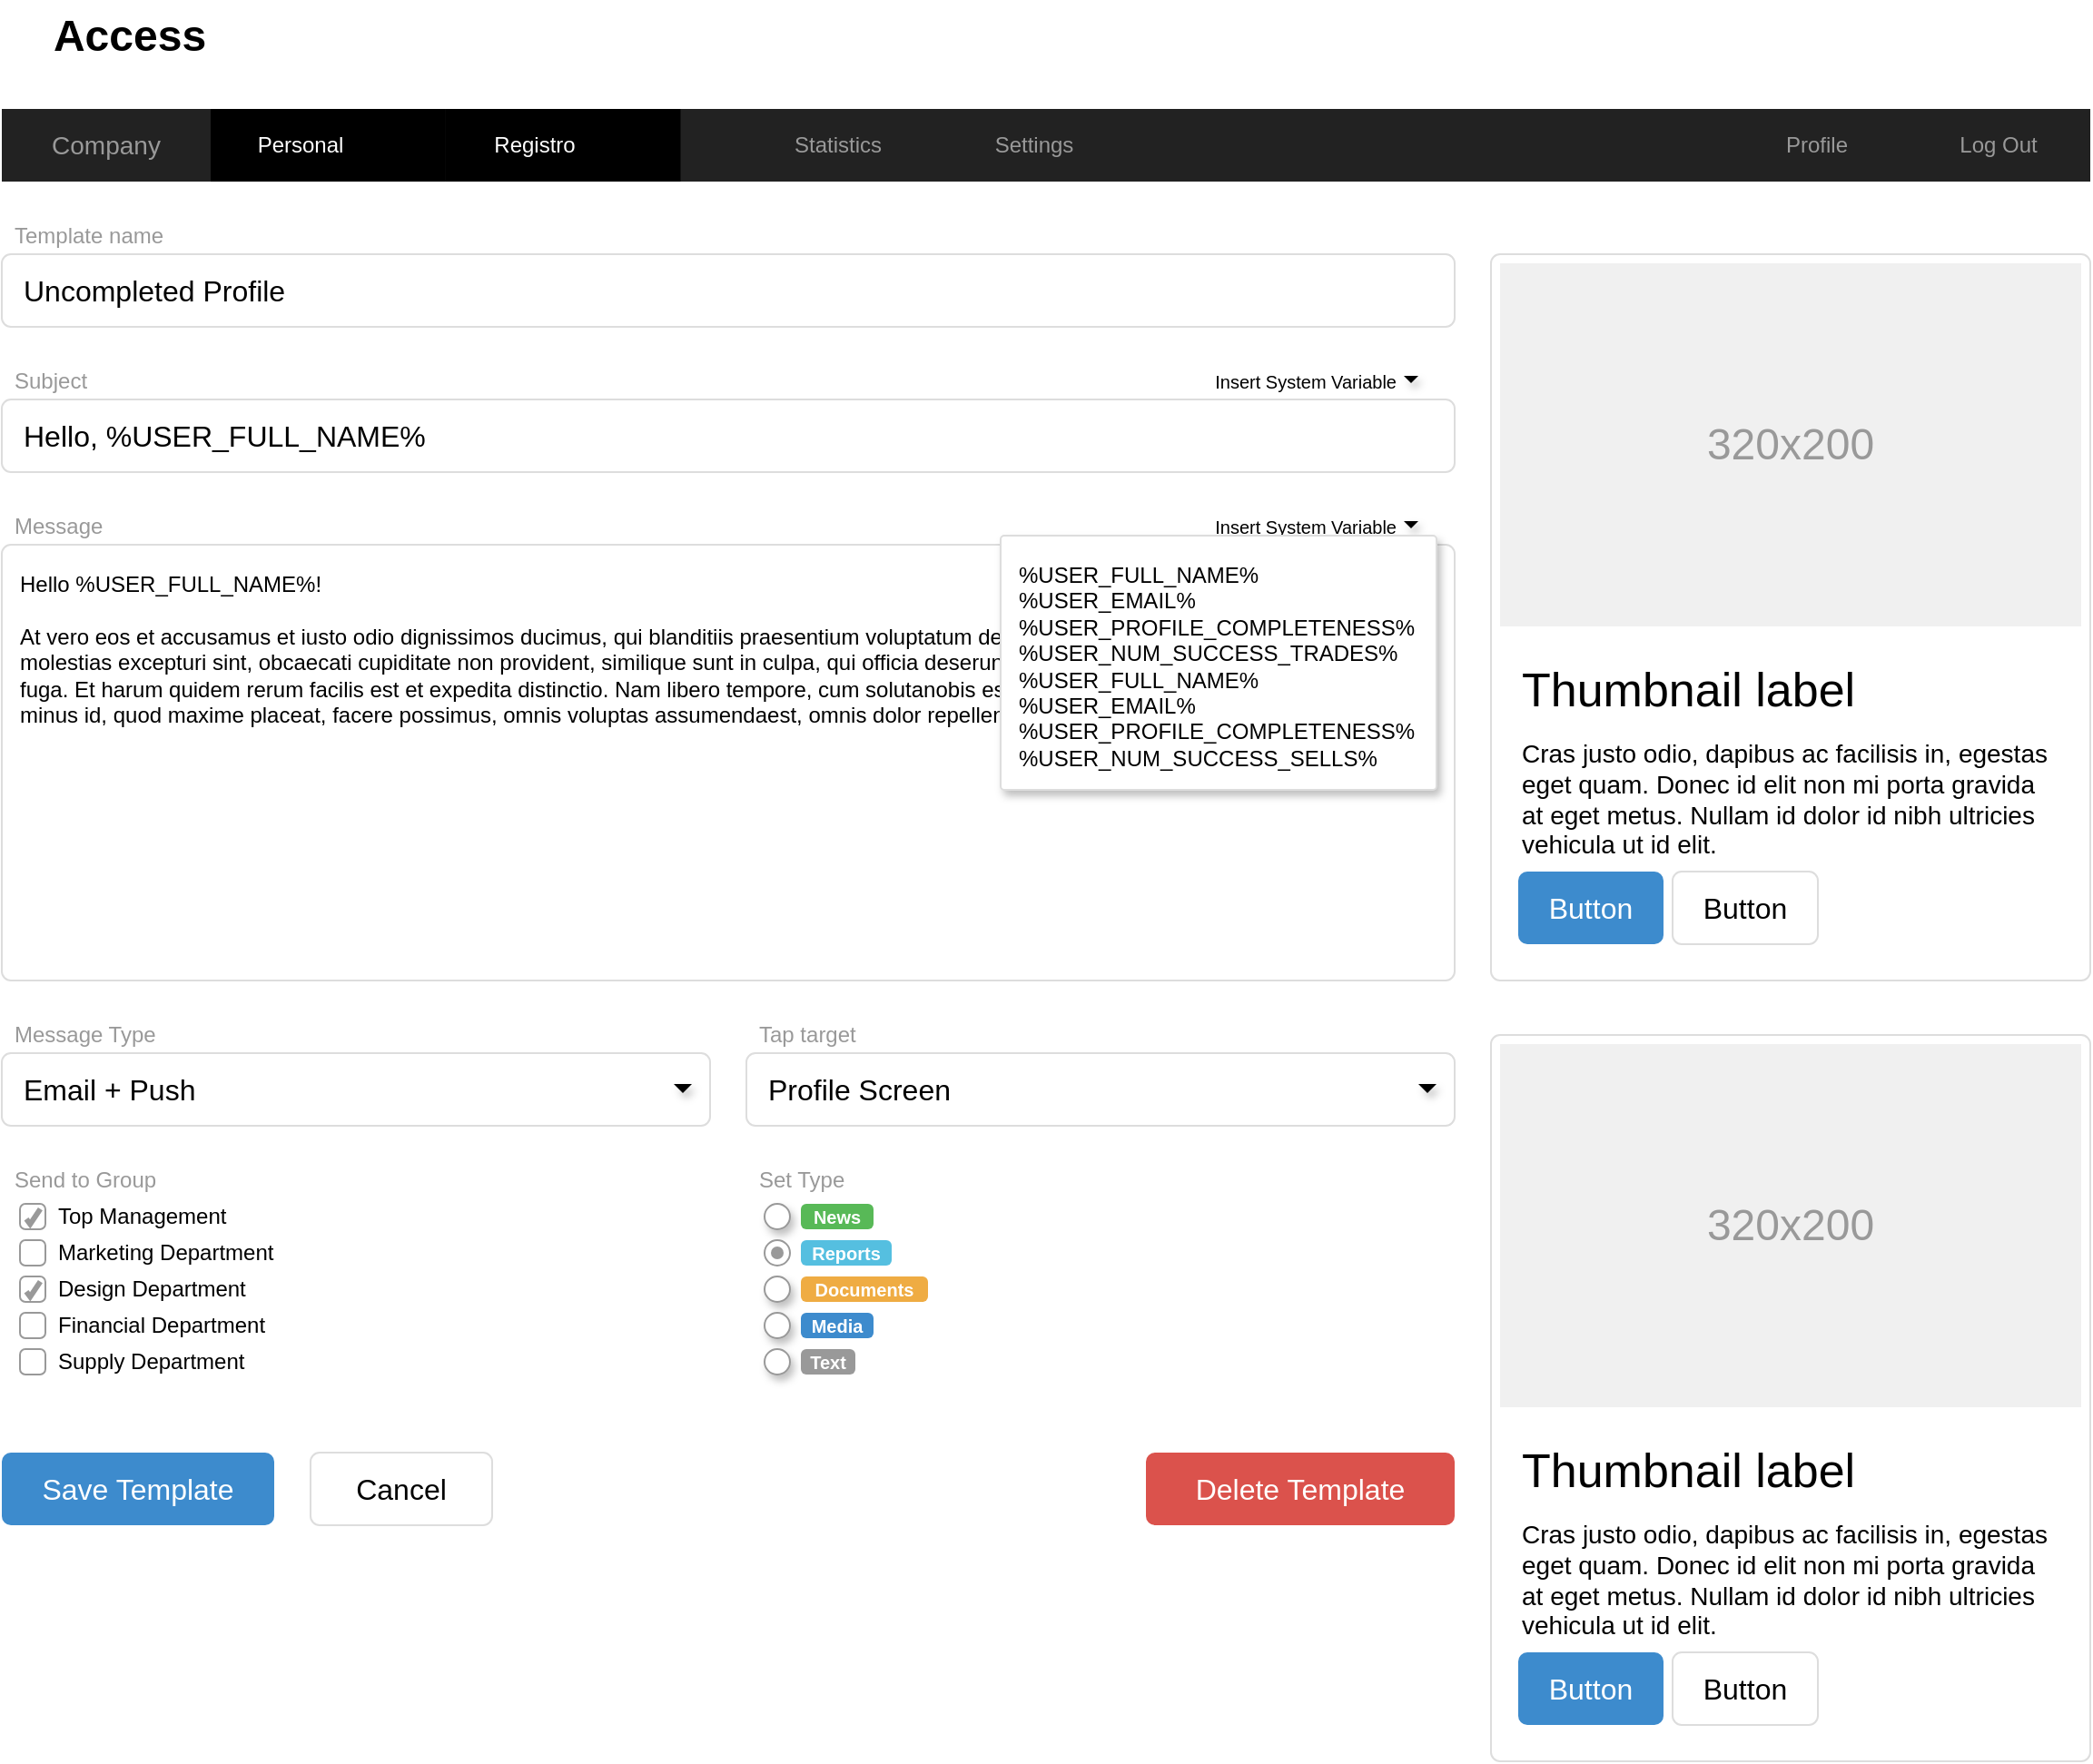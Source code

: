 <mxfile version="17.4.6" type="github" pages="5">
  <diagram name="Page-1" id="c9db0220-8083-56f3-ca83-edcdcd058819">
    <mxGraphModel dx="1576" dy="819" grid="1" gridSize="10" guides="1" tooltips="1" connect="1" arrows="1" fold="1" page="1" pageScale="1.5" pageWidth="826" pageHeight="1169" background="none" math="0" shadow="0">
      <root>
        <mxCell id="0" style=";html=1;" />
        <mxCell id="1" style=";html=1;" parent="0" />
        <mxCell id="3d76a8aef4d5c911-1" value="" style="html=1;shadow=0;dashed=0;shape=mxgraph.bootstrap.rect;fillColor=#222222;strokeColor=none;whiteSpace=wrap;rounded=0;fontSize=12;fontColor=#000000;align=center;" parent="1" vertex="1">
          <mxGeometry x="40" y="70" width="1150" height="40" as="geometry" />
        </mxCell>
        <mxCell id="3d76a8aef4d5c911-2" value="Company" style="html=1;shadow=0;dashed=0;fillColor=none;strokeColor=none;shape=mxgraph.bootstrap.rect;fontColor=#999999;fontSize=14;whiteSpace=wrap;" parent="3d76a8aef4d5c911-1" vertex="1">
          <mxGeometry width="115" height="40" as="geometry" />
        </mxCell>
        <mxCell id="3d76a8aef4d5c911-3" value="Personal" style="html=1;shadow=0;dashed=0;shape=mxgraph.bootstrap.rect;fillColor=#000000;strokeColor=none;fontColor=#ffffff;spacingRight=30;whiteSpace=wrap;" parent="3d76a8aef4d5c911-1" vertex="1">
          <mxGeometry x="115" width="129.375" height="40" as="geometry" />
        </mxCell>
        <mxCell id="3d76a8aef4d5c911-7" value="Statistics" style="html=1;shadow=0;dashed=0;fillColor=none;strokeColor=none;shape=mxgraph.bootstrap.rect;fontColor=#999999;whiteSpace=wrap;" parent="3d76a8aef4d5c911-1" vertex="1">
          <mxGeometry x="402.5" width="115" height="40" as="geometry" />
        </mxCell>
        <mxCell id="3d76a8aef4d5c911-8" value="Settings" style="html=1;shadow=0;dashed=0;fillColor=none;strokeColor=none;shape=mxgraph.bootstrap.rect;fontColor=#999999;whiteSpace=wrap;" parent="3d76a8aef4d5c911-1" vertex="1">
          <mxGeometry x="517.5" width="100.625" height="40" as="geometry" />
        </mxCell>
        <mxCell id="3d76a8aef4d5c911-9" value="Profile" style="html=1;shadow=0;dashed=0;fillColor=none;strokeColor=none;shape=mxgraph.bootstrap.rect;fontColor=#999999;whiteSpace=wrap;" parent="3d76a8aef4d5c911-1" vertex="1">
          <mxGeometry x="948.75" width="100.625" height="40" as="geometry" />
        </mxCell>
        <mxCell id="3d76a8aef4d5c911-10" value="Log Out" style="html=1;shadow=0;dashed=0;fillColor=none;strokeColor=none;shape=mxgraph.bootstrap.rect;fontColor=#999999;whiteSpace=wrap;" parent="3d76a8aef4d5c911-1" vertex="1">
          <mxGeometry x="1049.375" width="100.625" height="40" as="geometry" />
        </mxCell>
        <mxCell id="DCd2wH8JI85QZUiSEdHC-3" value="Registro" style="html=1;shadow=0;dashed=0;shape=mxgraph.bootstrap.rect;fillColor=#000000;strokeColor=none;fontColor=#ffffff;spacingRight=30;whiteSpace=wrap;" vertex="1" parent="3d76a8aef4d5c911-1">
          <mxGeometry x="244.375" width="129.375" height="40" as="geometry" />
        </mxCell>
        <mxCell id="3d76a8aef4d5c911-11" value="" style="html=1;shadow=0;dashed=0;shape=mxgraph.bootstrap.rrect;rSize=5;strokeColor=#dddddd;rounded=0;fontSize=12;align=center;" parent="1" vertex="1">
          <mxGeometry x="860" y="150" width="330" height="400" as="geometry" />
        </mxCell>
        <mxCell id="3d76a8aef4d5c911-12" value="320x200" style="shape=rect;fontSize=24;fillColor=#f0f0f0;strokeColor=none;fontColor=#999999;whiteSpace=wrap;" parent="3d76a8aef4d5c911-11" vertex="1">
          <mxGeometry x="5" y="5" width="320" height="200" as="geometry" />
        </mxCell>
        <mxCell id="3d76a8aef4d5c911-13" value="Thumbnail label" style="html=1;shadow=0;dashed=0;shape=mxgraph.bootstrap.anchor;fontSize=26;align=left;whiteSpace=wrap;" parent="3d76a8aef4d5c911-11" vertex="1">
          <mxGeometry x="15" y="220" width="300" height="40" as="geometry" />
        </mxCell>
        <mxCell id="3d76a8aef4d5c911-14" value="Cras justo odio, dapibus ac facilisis in, egestas eget quam. Donec id elit non mi porta gravida at eget metus. Nullam id dolor id nibh ultricies vehicula ut id elit." style="html=1;shadow=0;dashed=0;shape=mxgraph.bootstrap.anchor;strokeColor=#dddddd;whiteSpace=wrap;align=left;verticalAlign=top;fontSize=14;whiteSpace=wrap;" parent="3d76a8aef4d5c911-11" vertex="1">
          <mxGeometry x="15" y="260" width="300" height="80" as="geometry" />
        </mxCell>
        <mxCell id="3d76a8aef4d5c911-15" value="Button" style="html=1;shadow=0;dashed=0;shape=mxgraph.bootstrap.rrect;rSize=5;fontSize=16;fillColor=#3D8BCD;strokeColor=none;fontColor=#ffffff;whiteSpace=wrap;" parent="3d76a8aef4d5c911-11" vertex="1">
          <mxGeometry y="1" width="80" height="40" relative="1" as="geometry">
            <mxPoint x="15" y="-60" as="offset" />
          </mxGeometry>
        </mxCell>
        <mxCell id="3d76a8aef4d5c911-16" value="Button" style="html=1;shadow=0;dashed=0;shape=mxgraph.bootstrap.rrect;rSize=5;fontSize=16;strokeColor=#dddddd;whiteSpace=wrap;" parent="3d76a8aef4d5c911-11" vertex="1">
          <mxGeometry y="1" width="80" height="40" relative="1" as="geometry">
            <mxPoint x="100" y="-60" as="offset" />
          </mxGeometry>
        </mxCell>
        <mxCell id="3d76a8aef4d5c911-17" value="Template name" style="html=1;shadow=0;dashed=0;shape=mxgraph.bootstrap.rect;strokeColor=none;fillColor=none;fontColor=#999999;align=left;spacingLeft=5;whiteSpace=wrap;rounded=0;" parent="1" vertex="1">
          <mxGeometry x="40" y="130" width="200" height="20" as="geometry" />
        </mxCell>
        <mxCell id="3d76a8aef4d5c911-18" value="Uncompleted Profile" style="html=1;shadow=0;dashed=0;shape=mxgraph.bootstrap.rrect;rSize=5;strokeColor=#dddddd;;align=left;spacingLeft=10;fontSize=16;whiteSpace=wrap;rounded=0;" parent="1" vertex="1">
          <mxGeometry x="40" y="150" width="800" height="40" as="geometry" />
        </mxCell>
        <mxCell id="3d76a8aef4d5c911-19" value="Subject" style="html=1;shadow=0;dashed=0;shape=mxgraph.bootstrap.rect;strokeColor=none;fillColor=none;fontColor=#999999;align=left;spacingLeft=5;whiteSpace=wrap;rounded=0;" parent="1" vertex="1">
          <mxGeometry x="40" y="210" width="200" height="20" as="geometry" />
        </mxCell>
        <mxCell id="3d76a8aef4d5c911-20" value="Hello, %USER_FULL_NAME%" style="html=1;shadow=0;dashed=0;shape=mxgraph.bootstrap.rrect;rSize=5;strokeColor=#dddddd;align=left;spacingLeft=10;fontSize=16;whiteSpace=wrap;rounded=0;" parent="1" vertex="1">
          <mxGeometry x="40" y="230" width="800" height="40" as="geometry" />
        </mxCell>
        <mxCell id="3d76a8aef4d5c911-21" value="Insert System Variable" style="html=1;shadow=0;dashed=0;shape=mxgraph.bootstrap.rect;strokeColor=none;fillColor=none;align=right;fontSize=10;whiteSpace=wrap;rounded=0;" parent="1" vertex="1">
          <mxGeometry x="690" y="210" width="120" height="20" as="geometry" />
        </mxCell>
        <mxCell id="3d76a8aef4d5c911-22" value="" style="shape=triangle;strokeColor=none;fillColor=#000000;direction=south;rounded=0;shadow=1;fontSize=12;fontColor=#000000;align=center;html=1;" parent="1" vertex="1">
          <mxGeometry x="812" y="217" width="8" height="4" as="geometry" />
        </mxCell>
        <mxCell id="3d76a8aef4d5c911-23" value="Message" style="html=1;shadow=0;dashed=0;shape=mxgraph.bootstrap.rect;strokeColor=none;fillColor=none;fontColor=#999999;align=left;spacingLeft=5;whiteSpace=wrap;rounded=0;" parent="1" vertex="1">
          <mxGeometry x="40" y="290" width="200" height="20" as="geometry" />
        </mxCell>
        <mxCell id="3d76a8aef4d5c911-24" value="Hello %USER_FULL_NAME%!&#xa;&#xa;At vero eos et accusamus et iusto odio dignissimos ducimus, qui blanditiis praesentium voluptatum deleniti atque corrupti, quosdolores et quas molestias excepturi sint, obcaecati cupiditate non provident, similique sunt in culpa, qui officia deserunt mollitiaanimi, id est laborum et dolorum fuga. Et harum quidem rerum facilis est et expedita distinctio. Nam libero tempore, cum solutanobis est eligendi optio, cumque nihil impedit, quo minus id, quod maxime placeat, facere possimus, omnis voluptas assumendaest, omnis dolor repellendus." style="html=1;shadow=0;dashed=0;shape=mxgraph.bootstrap.rrect;rSize=5;fontSize=12;strokeColor=#dddddd;align=left;spacing=10;verticalAlign=top;whiteSpace=wrap;rounded=0;" parent="1" vertex="1">
          <mxGeometry x="40" y="310" width="800" height="240" as="geometry" />
        </mxCell>
        <mxCell id="3d76a8aef4d5c911-25" value="Insert System Variable" style="html=1;shadow=0;dashed=0;shape=mxgraph.bootstrap.rect;strokeColor=none;fillColor=none;align=right;fontSize=10;whiteSpace=wrap;rounded=0;" parent="1" vertex="1">
          <mxGeometry x="690" y="290" width="120" height="20" as="geometry" />
        </mxCell>
        <mxCell id="3d76a8aef4d5c911-26" value="" style="shape=triangle;strokeColor=none;fillColor=#000000;direction=south;rounded=0;shadow=1;fontSize=12;fontColor=#000000;align=center;html=1;" parent="1" vertex="1">
          <mxGeometry x="812" y="297" width="8" height="4" as="geometry" />
        </mxCell>
        <mxCell id="3d76a8aef4d5c911-27" value="%USER_FULL_NAME%&#xa;%USER_EMAIL%&#xa;%USER_PROFILE_COMPLETENESS%&#xa;%USER_NUM_SUCCESS_TRADES%&#xa;%USER_FULL_NAME%&#xa;%USER_EMAIL%&#xa;%USER_PROFILE_COMPLETENESS%&#xa;%USER_NUM_SUCCESS_SELLS%" style="html=1;shadow=0;dashed=0;shape=mxgraph.bootstrap.rrect;fontSize=12;rSize=2;strokeColor=#dddddd;align=left;verticalAlign=top;spacing=10;shadow=1;whiteSpace=wrap;rounded=0;" parent="1" vertex="1">
          <mxGeometry x="590" y="305" width="240" height="140" as="geometry" />
        </mxCell>
        <mxCell id="3d76a8aef4d5c911-28" value="Message Type" style="html=1;shadow=0;dashed=0;shape=mxgraph.bootstrap.rect;strokeColor=none;fillColor=none;fontColor=#999999;align=left;spacingLeft=5;whiteSpace=wrap;rounded=0;" parent="1" vertex="1">
          <mxGeometry x="40" y="570" width="200" height="20" as="geometry" />
        </mxCell>
        <mxCell id="3d76a8aef4d5c911-29" value="Email + Push" style="html=1;shadow=0;dashed=0;shape=mxgraph.bootstrap.rrect;rSize=5;strokeColor=#dddddd;align=left;spacingLeft=10;fontSize=16;whiteSpace=wrap;rounded=0;" parent="1" vertex="1">
          <mxGeometry x="40" y="590" width="390" height="40" as="geometry" />
        </mxCell>
        <mxCell id="3d76a8aef4d5c911-30" value="" style="shape=triangle;strokeColor=none;fillColor=#000000;direction=south;rounded=0;shadow=1;fontSize=12;fontColor=#000000;align=center;html=1;" parent="1" vertex="1">
          <mxGeometry x="410" y="607" width="10" height="5" as="geometry" />
        </mxCell>
        <mxCell id="3d76a8aef4d5c911-31" value="Tap target" style="html=1;shadow=0;dashed=0;shape=mxgraph.bootstrap.rect;strokeColor=none;fillColor=none;fontColor=#999999;align=left;spacingLeft=5;whiteSpace=wrap;rounded=0;" parent="1" vertex="1">
          <mxGeometry x="450" y="570" width="200" height="20" as="geometry" />
        </mxCell>
        <mxCell id="3d76a8aef4d5c911-32" value="Profile Screen" style="html=1;shadow=0;dashed=0;shape=mxgraph.bootstrap.rrect;rSize=5;strokeColor=#dddddd;align=left;spacingLeft=10;fontSize=16;whiteSpace=wrap;rounded=0;" parent="1" vertex="1">
          <mxGeometry x="450" y="590" width="390" height="40" as="geometry" />
        </mxCell>
        <mxCell id="3d76a8aef4d5c911-33" value="" style="shape=triangle;strokeColor=none;fillColor=#000000;direction=south;rounded=0;shadow=1;fontSize=12;fontColor=#000000;align=center;html=1;" parent="1" vertex="1">
          <mxGeometry x="820" y="607" width="10" height="5" as="geometry" />
        </mxCell>
        <mxCell id="3d76a8aef4d5c911-34" value="Send to Group" style="html=1;shadow=0;dashed=0;shape=mxgraph.bootstrap.rect;strokeColor=none;fillColor=none;fontColor=#999999;align=left;spacingLeft=5;whiteSpace=wrap;rounded=0;" parent="1" vertex="1">
          <mxGeometry x="40" y="650" width="200" height="20" as="geometry" />
        </mxCell>
        <mxCell id="3d76a8aef4d5c911-35" value="Top Management" style="html=1;shadow=0;dashed=0;shape=mxgraph.bootstrap.checkbox;fontSize=12;strokeColor=#999999;align=left;labelPosition=right;spacingLeft=5;rounded=0;" parent="1" vertex="1">
          <mxGeometry x="50" y="673" width="14" height="14" as="geometry" />
        </mxCell>
        <mxCell id="3d76a8aef4d5c911-36" value="Marketing Department" style="html=1;shadow=0;dashed=0;shape=mxgraph.bootstrap.rrect;fontSize=12;rSize=3;strokeColor=#999999;align=left;labelPosition=right;spacingLeft=5;rounded=0;" parent="1" vertex="1">
          <mxGeometry x="50" y="693" width="14" height="14" as="geometry" />
        </mxCell>
        <mxCell id="3d76a8aef4d5c911-37" value="Design Department" style="html=1;shadow=0;dashed=0;shape=mxgraph.bootstrap.checkbox;fontSize=12;strokeColor=#999999;align=left;labelPosition=right;spacingLeft=5;rounded=0;" parent="1" vertex="1">
          <mxGeometry x="50" y="713" width="14" height="14" as="geometry" />
        </mxCell>
        <mxCell id="3d76a8aef4d5c911-38" value="Financial Department" style="html=1;shadow=0;dashed=0;shape=mxgraph.bootstrap.rrect;fontSize=12;rSize=3;strokeColor=#999999;align=left;labelPosition=right;spacingLeft=5;rounded=0;" parent="1" vertex="1">
          <mxGeometry x="50" y="733" width="14" height="14" as="geometry" />
        </mxCell>
        <mxCell id="3d76a8aef4d5c911-39" value="Supply Department" style="html=1;shadow=0;dashed=0;shape=mxgraph.bootstrap.rrect;fontSize=12;rSize=3;strokeColor=#999999;align=left;labelPosition=right;spacingLeft=5;rounded=0;" parent="1" vertex="1">
          <mxGeometry x="50" y="753" width="14" height="14" as="geometry" />
        </mxCell>
        <mxCell id="3d76a8aef4d5c911-40" value="Set Type" style="html=1;shadow=0;dashed=0;shape=mxgraph.bootstrap.rect;strokeColor=none;fillColor=none;fontColor=#999999;align=left;spacingLeft=5;whiteSpace=wrap;rounded=0;" parent="1" vertex="1">
          <mxGeometry x="450" y="650" width="200" height="20" as="geometry" />
        </mxCell>
        <mxCell id="3d76a8aef4d5c911-41" value="" style="shape=ellipse;dashed=0;strokeColor=#999999;fillColor=#ffffff;html=1;rounded=0;shadow=1;fontSize=12;fontColor=#000000;align=center;" parent="1" vertex="1">
          <mxGeometry x="460" y="673" width="14" height="14" as="geometry" />
        </mxCell>
        <mxCell id="3d76a8aef4d5c911-42" value="News" style="html=1;shadow=0;dashed=0;shape=mxgraph.bootstrap.rrect;align=center;rSize=3;strokeColor=none;fillColor=#58B957;fontColor=#ffffff;fontStyle=1;fontSize=10;whiteSpace=wrap;rounded=0;" parent="1" vertex="1">
          <mxGeometry x="480" y="673" width="40" height="14" as="geometry" />
        </mxCell>
        <mxCell id="3d76a8aef4d5c911-43" value="" style="html=1;shadow=0;dashed=0;shape=mxgraph.bootstrap.radioButton;strokeColor=#999999;fillColor=#ffffff;rounded=0;fontSize=12;fontColor=#000000;align=center;" parent="1" vertex="1">
          <mxGeometry x="460" y="693" width="14" height="14" as="geometry" />
        </mxCell>
        <mxCell id="3d76a8aef4d5c911-44" value="Reports" style="html=1;shadow=0;dashed=0;shape=mxgraph.bootstrap.rrect;align=center;rSize=3;strokeColor=none;fillColor=#55BFE0;fontColor=#ffffff;fontStyle=1;fontSize=10;whiteSpace=wrap;rounded=0;" parent="1" vertex="1">
          <mxGeometry x="480" y="693" width="50" height="14" as="geometry" />
        </mxCell>
        <mxCell id="3d76a8aef4d5c911-45" value="" style="shape=ellipse;dashed=0;strokeColor=#999999;fillColor=#ffffff;html=1;rounded=0;shadow=1;fontSize=12;fontColor=#000000;align=center;" parent="1" vertex="1">
          <mxGeometry x="460" y="713" width="14" height="14" as="geometry" />
        </mxCell>
        <mxCell id="3d76a8aef4d5c911-46" value="Documents" style="html=1;shadow=0;dashed=0;shape=mxgraph.bootstrap.rrect;align=center;rSize=3;strokeColor=none;fillColor=#EFAC43;fontColor=#ffffff;fontStyle=1;fontSize=10;whiteSpace=wrap;rounded=0;" parent="1" vertex="1">
          <mxGeometry x="480" y="713" width="70" height="14" as="geometry" />
        </mxCell>
        <mxCell id="3d76a8aef4d5c911-47" value="" style="shape=ellipse;dashed=0;strokeColor=#999999;fillColor=#ffffff;html=1;rounded=0;shadow=1;fontSize=12;fontColor=#000000;align=center;" parent="1" vertex="1">
          <mxGeometry x="460" y="733" width="14" height="14" as="geometry" />
        </mxCell>
        <mxCell id="3d76a8aef4d5c911-48" value="Media" style="html=1;shadow=0;dashed=0;shape=mxgraph.bootstrap.rrect;align=center;rSize=3;strokeColor=none;fillColor=#3D8BCD;fontColor=#ffffff;fontStyle=1;fontSize=10;whiteSpace=wrap;rounded=0;" parent="1" vertex="1">
          <mxGeometry x="480" y="733" width="40" height="14" as="geometry" />
        </mxCell>
        <mxCell id="3d76a8aef4d5c911-49" value="" style="shape=ellipse;dashed=0;strokeColor=#999999;fillColor=#ffffff;html=1;rounded=0;shadow=1;fontSize=12;fontColor=#000000;align=center;" parent="1" vertex="1">
          <mxGeometry x="460" y="753" width="14" height="14" as="geometry" />
        </mxCell>
        <mxCell id="3d76a8aef4d5c911-50" value="Text" style="html=1;shadow=0;dashed=0;shape=mxgraph.bootstrap.rrect;align=center;rSize=3;strokeColor=none;fillColor=#999999;fontColor=#ffffff;fontStyle=1;fontSize=10;whiteSpace=wrap;rounded=0;" parent="1" vertex="1">
          <mxGeometry x="480" y="753" width="30" height="14" as="geometry" />
        </mxCell>
        <mxCell id="3d76a8aef4d5c911-51" value="Save Template" style="html=1;shadow=0;dashed=0;shape=mxgraph.bootstrap.rrect;align=center;rSize=5;strokeColor=none;fillColor=#3D8BCD;fontColor=#ffffff;fontSize=16;whiteSpace=wrap;rounded=0;" parent="1" vertex="1">
          <mxGeometry x="40" y="810" width="150" height="40" as="geometry" />
        </mxCell>
        <mxCell id="3d76a8aef4d5c911-52" value="Cancel" style="html=1;shadow=0;dashed=0;shape=mxgraph.bootstrap.rrect;align=center;rSize=5;strokeColor=#dddddd;fontSize=16;whiteSpace=wrap;rounded=0;" parent="1" vertex="1">
          <mxGeometry x="210" y="810" width="100" height="40" as="geometry" />
        </mxCell>
        <mxCell id="3d76a8aef4d5c911-53" value="Delete Template" style="html=1;shadow=0;dashed=0;shape=mxgraph.bootstrap.rrect;align=center;rSize=5;strokeColor=none;fillColor=#DB524C;fontColor=#ffffff;fontSize=16;whiteSpace=wrap;rounded=0;" parent="1" vertex="1">
          <mxGeometry x="670" y="810" width="170" height="40" as="geometry" />
        </mxCell>
        <mxCell id="3d76a8aef4d5c911-54" value="" style="html=1;shadow=0;dashed=0;shape=mxgraph.bootstrap.rrect;rSize=5;strokeColor=#dddddd;rounded=0;fontSize=12;align=center;" parent="1" vertex="1">
          <mxGeometry x="860" y="580" width="330" height="400" as="geometry" />
        </mxCell>
        <mxCell id="3d76a8aef4d5c911-55" value="320x200" style="shape=rect;fontSize=24;fillColor=#f0f0f0;strokeColor=none;fontColor=#999999;whiteSpace=wrap;" parent="3d76a8aef4d5c911-54" vertex="1">
          <mxGeometry x="5" y="5" width="320" height="200" as="geometry" />
        </mxCell>
        <mxCell id="3d76a8aef4d5c911-56" value="Thumbnail label" style="html=1;shadow=0;dashed=0;shape=mxgraph.bootstrap.anchor;fontSize=26;align=left;whiteSpace=wrap;" parent="3d76a8aef4d5c911-54" vertex="1">
          <mxGeometry x="15" y="220" width="300" height="40" as="geometry" />
        </mxCell>
        <mxCell id="3d76a8aef4d5c911-57" value="Cras justo odio, dapibus ac facilisis in, egestas eget quam. Donec id elit non mi porta gravida at eget metus. Nullam id dolor id nibh ultricies vehicula ut id elit." style="html=1;shadow=0;dashed=0;shape=mxgraph.bootstrap.anchor;strokeColor=#dddddd;whiteSpace=wrap;align=left;verticalAlign=top;fontSize=14;whiteSpace=wrap;" parent="3d76a8aef4d5c911-54" vertex="1">
          <mxGeometry x="15" y="260" width="300" height="80" as="geometry" />
        </mxCell>
        <mxCell id="3d76a8aef4d5c911-58" value="Button" style="html=1;shadow=0;dashed=0;shape=mxgraph.bootstrap.rrect;rSize=5;fontSize=16;fillColor=#3D8BCD;strokeColor=none;fontColor=#ffffff;whiteSpace=wrap;" parent="3d76a8aef4d5c911-54" vertex="1">
          <mxGeometry y="1" width="80" height="40" relative="1" as="geometry">
            <mxPoint x="15" y="-60" as="offset" />
          </mxGeometry>
        </mxCell>
        <mxCell id="3d76a8aef4d5c911-59" value="Button" style="html=1;shadow=0;dashed=0;shape=mxgraph.bootstrap.rrect;rSize=5;fontSize=16;strokeColor=#dddddd;whiteSpace=wrap;" parent="3d76a8aef4d5c911-54" vertex="1">
          <mxGeometry y="1" width="80" height="40" relative="1" as="geometry">
            <mxPoint x="100" y="-60" as="offset" />
          </mxGeometry>
        </mxCell>
        <mxCell id="DCd2wH8JI85QZUiSEdHC-2" value="Access" style="text;strokeColor=none;fillColor=none;html=1;fontSize=24;fontStyle=1;verticalAlign=middle;align=center;" vertex="1" parent="1">
          <mxGeometry x="60" y="10" width="100" height="40" as="geometry" />
        </mxCell>
      </root>
    </mxGraphModel>
  </diagram>
  <diagram id="O4Zk2t4vwflLh02XBHG_" name="Login">
    <mxGraphModel dx="1182" dy="614" grid="1" gridSize="10" guides="1" tooltips="1" connect="1" arrows="1" fold="1" page="1" pageScale="1" pageWidth="827" pageHeight="1169" math="0" shadow="0">
      <root>
        <mxCell id="0" />
        <mxCell id="1" parent="0" />
        <mxCell id="dwyUfn1rXwYeHExcbxNs-13" value="Image" style="html=1;shadow=0;dashed=0;shape=mxgraph.bootstrap.rrect;rSize=5;strokeColor=#2D3338;html=1;whiteSpace=wrap;fillColor=#868E96;fontColor=#ffffff;verticalAlign=middle;align=center;spacing=20;fontSize=60;" vertex="1" parent="1">
          <mxGeometry x="14" y="80" width="800" height="130" as="geometry" />
        </mxCell>
        <mxCell id="dwyUfn1rXwYeHExcbxNs-14" value="&lt;span style=&quot;font-size: 20px&quot;&gt;&lt;b&gt;Nombre de&amp;nbsp;compañía.&lt;/b&gt;&lt;/span&gt;&lt;br&gt;&quot;Lema &quot;&lt;br&gt;" style="fillColor=none;strokeColor=none;fontColor=#ffffff;html=1;verticalAlign=top;align=left;spacing=20;fontSize=14;" vertex="1" parent="dwyUfn1rXwYeHExcbxNs-13">
          <mxGeometry width="800" height="60" relative="1" as="geometry">
            <mxPoint x="10" y="-20" as="offset" />
          </mxGeometry>
        </mxCell>
        <mxCell id="5bFV1oHO88_Rcz_ryBSo-1" value="" style="html=1;shadow=0;dashed=0;fillColor=#E3F3FD;strokeColor=none;fontSize=16;fontColor=#161819;align=left;spacing=15;" vertex="1" parent="dwyUfn1rXwYeHExcbxNs-13">
          <mxGeometry y="-60" width="800" height="60" as="geometry" />
        </mxCell>
        <mxCell id="dwyUfn1rXwYeHExcbxNs-41" value="" style="html=1;shadow=0;dashed=0;shape=mxgraph.bootstrap.rrect;rSize=5;fillColor=#ffffff;strokeColor=#999999;" vertex="1" parent="1">
          <mxGeometry x="260" y="235" width="290" height="350" as="geometry" />
        </mxCell>
        <mxCell id="dwyUfn1rXwYeHExcbxNs-42" value="Email address" style="fillColor=none;strokeColor=none;align=left;spacing=20;fontSize=14;" vertex="1" parent="dwyUfn1rXwYeHExcbxNs-41">
          <mxGeometry width="220" height="40" relative="1" as="geometry">
            <mxPoint x="35" y="10" as="offset" />
          </mxGeometry>
        </mxCell>
        <mxCell id="dwyUfn1rXwYeHExcbxNs-43" value="email@example.com" style="html=1;shadow=0;dashed=0;shape=mxgraph.bootstrap.rrect;rSize=5;fillColor=none;strokeColor=#999999;align=left;spacing=15;fontSize=14;fontColor=#6C767D;" vertex="1" parent="dwyUfn1rXwYeHExcbxNs-41">
          <mxGeometry width="180" height="30" relative="1" as="geometry">
            <mxPoint x="55" y="50" as="offset" />
          </mxGeometry>
        </mxCell>
        <mxCell id="dwyUfn1rXwYeHExcbxNs-44" value="Password" style="fillColor=none;strokeColor=none;align=left;spacing=20;fontSize=14;" vertex="1" parent="dwyUfn1rXwYeHExcbxNs-41">
          <mxGeometry width="220" height="40" relative="1" as="geometry">
            <mxPoint x="35" y="90" as="offset" />
          </mxGeometry>
        </mxCell>
        <mxCell id="dwyUfn1rXwYeHExcbxNs-45" value="Password" style="html=1;shadow=0;dashed=0;shape=mxgraph.bootstrap.rrect;rSize=5;fillColor=none;strokeColor=#999999;align=left;spacing=15;fontSize=14;fontColor=#6C767D;" vertex="1" parent="dwyUfn1rXwYeHExcbxNs-41">
          <mxGeometry width="180" height="30" relative="1" as="geometry">
            <mxPoint x="55" y="130" as="offset" />
          </mxGeometry>
        </mxCell>
        <mxCell id="dwyUfn1rXwYeHExcbxNs-47" value="Sign in" style="html=1;shadow=0;dashed=0;shape=mxgraph.bootstrap.rrect;rSize=5;fillColor=#0085FC;strokeColor=none;align=center;fontSize=14;fontColor=#FFFFFF;" vertex="1" parent="dwyUfn1rXwYeHExcbxNs-41">
          <mxGeometry width="70" height="40" relative="1" as="geometry">
            <mxPoint x="110" y="180" as="offset" />
          </mxGeometry>
        </mxCell>
        <mxCell id="dwyUfn1rXwYeHExcbxNs-48" value="" style="shape=line;strokeColor=#999999;perimeter=none;resizeWidth=1;" vertex="1" parent="dwyUfn1rXwYeHExcbxNs-41">
          <mxGeometry width="290" height="10" relative="1" as="geometry">
            <mxPoint y="260" as="offset" />
          </mxGeometry>
        </mxCell>
        <mxCell id="dwyUfn1rXwYeHExcbxNs-49" value="New around here? request an appointment&lt;br&gt;&lt;br&gt;Forgot password?" style="html=1;fillColor=none;strokeColor=none;align=left;spacing=20;fontSize=14;" vertex="1" parent="dwyUfn1rXwYeHExcbxNs-41">
          <mxGeometry width="220" height="60" relative="1" as="geometry">
            <mxPoint y="275" as="offset" />
          </mxGeometry>
        </mxCell>
      </root>
    </mxGraphModel>
  </diagram>
  <diagram id="mLZccwXbACtOU0Xti_vQ" name="Recover">
    <mxGraphModel dx="1182" dy="614" grid="1" gridSize="10" guides="1" tooltips="1" connect="1" arrows="1" fold="1" page="1" pageScale="1" pageWidth="827" pageHeight="1169" math="0" shadow="0">
      <root>
        <mxCell id="0" />
        <mxCell id="1" parent="0" />
        <mxCell id="1bajZSScVruKFJBcDloZ-1" value="" style="html=1;shadow=0;dashed=0;fillColor=#E3F3FD;strokeColor=none;fontSize=16;fontColor=#161819;align=left;spacing=15;" vertex="1" parent="1">
          <mxGeometry x="20" y="20" width="800" height="60" as="geometry" />
        </mxCell>
        <mxCell id="dEa6n6A4rKTIE8WGfdA1-4" value="First name" style="html=1;shadow=0;dashed=0;shape=mxgraph.bootstrap.rrect;rSize=5;fillColor=none;strokeColor=#999999;align=left;spacing=15;fontSize=14;fontColor=#6C767D;" vertex="1" parent="1">
          <mxGeometry x="55" y="120" width="325" height="30" as="geometry" />
        </mxCell>
        <mxCell id="dEa6n6A4rKTIE8WGfdA1-5" value="Last name" style="html=1;shadow=0;dashed=0;shape=mxgraph.bootstrap.rrect;rSize=5;fillColor=none;strokeColor=#999999;align=left;spacing=15;fontSize=14;fontColor=#6C767D;" vertex="1" parent="1">
          <mxGeometry x="414" y="120" width="326" height="30" as="geometry" />
        </mxCell>
        <mxCell id="dEa6n6A4rKTIE8WGfdA1-6" value="Email" style="fillColor=none;strokeColor=none;align=left;fontSize=14;fontColor=#212529;" vertex="1" parent="1">
          <mxGeometry x="60" y="170" width="200" height="30" as="geometry" />
        </mxCell>
        <mxCell id="dEa6n6A4rKTIE8WGfdA1-7" value="" style="html=1;shadow=0;dashed=0;shape=mxgraph.bootstrap.rrect;rSize=5;fillColor=none;strokeColor=#999999;align=left;spacing=15;fontSize=14;fontColor=#6C767D;" vertex="1" parent="1">
          <mxGeometry x="260" y="170" width="280" height="30" as="geometry" />
        </mxCell>
        <mxCell id="dEa6n6A4rKTIE8WGfdA1-17" value="Identificación" style="fillColor=none;strokeColor=none;align=left;fontSize=14;" vertex="1" parent="1">
          <mxGeometry x="60" y="280" width="150" height="40" as="geometry" />
        </mxCell>
        <mxCell id="dEa6n6A4rKTIE8WGfdA1-18" value="Choose File" style="fillColor=#FEFEFE;strokeColor=#AAAAAA;fontSize=14;gradientColor=#F0F0F0;" vertex="1" parent="1">
          <mxGeometry x="60" y="320" width="90" height="30" as="geometry" />
        </mxCell>
        <mxCell id="dEa6n6A4rKTIE8WGfdA1-19" value="No file chosen" style="fillColor=none;strokeColor=none;align=left;fontSize=14;spacing=5;" vertex="1" parent="1">
          <mxGeometry x="160" y="320" width="100" height="30" as="geometry" />
        </mxCell>
        <mxCell id="dEa6n6A4rKTIE8WGfdA1-37" value="No.De empleado" style="fillColor=none;strokeColor=none;align=left;fontSize=14;fontColor=#212529;" vertex="1" parent="1">
          <mxGeometry x="60" y="210" width="200" height="30" as="geometry" />
        </mxCell>
        <mxCell id="dEa6n6A4rKTIE8WGfdA1-38" value="" style="html=1;shadow=0;dashed=0;shape=mxgraph.bootstrap.rrect;rSize=5;fillColor=none;strokeColor=#999999;align=left;spacing=15;fontSize=14;fontColor=#6C767D;" vertex="1" parent="1">
          <mxGeometry x="260" y="210" width="280" height="30" as="geometry" />
        </mxCell>
        <mxCell id="dEa6n6A4rKTIE8WGfdA1-39" value="" style="verticalLabelPosition=bottom;shadow=0;dashed=0;align=center;html=1;verticalAlign=top;strokeWidth=1;shape=mxgraph.mockup.containers.userMale;strokeColor=#666666;strokeColor2=#008cff;fillColor=#30C1FF;" vertex="1" parent="1">
          <mxGeometry x="300" y="260" width="100" height="100" as="geometry" />
        </mxCell>
      </root>
    </mxGraphModel>
  </diagram>
  <diagram id="JvoMFVhhC7JSgo-pFPQt" name="Home">
    <mxGraphModel dx="1182" dy="614" grid="1" gridSize="10" guides="1" tooltips="1" connect="1" arrows="1" fold="1" page="1" pageScale="1" pageWidth="827" pageHeight="1169" math="0" shadow="0">
      <root>
        <mxCell id="0" />
        <mxCell id="1" parent="0" />
        <mxCell id="rDNHl8BMCYdWhSfL-P6f-9" value="Navbar" style="html=1;shadow=0;dashed=0;fillColor=#E3F3FD;strokeColor=none;fontSize=16;fontColor=#161819;align=left;spacing=15;" vertex="1" parent="1">
          <mxGeometry x="27" y="20" width="800" height="60" as="geometry" />
        </mxCell>
        <mxCell id="rDNHl8BMCYdWhSfL-P6f-10" value="Home" style="fillColor=none;strokeColor=none;fontSize=14;fontColor=#161819;align=center;" vertex="1" parent="rDNHl8BMCYdWhSfL-P6f-9">
          <mxGeometry width="70" height="40" relative="1" as="geometry">
            <mxPoint x="70" y="10" as="offset" />
          </mxGeometry>
        </mxCell>
        <mxCell id="rDNHl8BMCYdWhSfL-P6f-11" value="Registrar" style="fillColor=none;strokeColor=none;fontSize=14;fontColor=#71797E;align=center;" vertex="1" parent="rDNHl8BMCYdWhSfL-P6f-9">
          <mxGeometry width="70" height="40" relative="1" as="geometry">
            <mxPoint x="140" y="10" as="offset" />
          </mxGeometry>
        </mxCell>
        <mxCell id="rDNHl8BMCYdWhSfL-P6f-12" value="Pricing" style="fillColor=none;strokeColor=none;fontSize=14;fontColor=#71797E;align=center;spacingRight=0;" vertex="1" parent="rDNHl8BMCYdWhSfL-P6f-9">
          <mxGeometry width="80" height="40" relative="1" as="geometry">
            <mxPoint x="210" y="10" as="offset" />
          </mxGeometry>
        </mxCell>
        <mxCell id="rDNHl8BMCYdWhSfL-P6f-13" value="About" style="fillColor=none;strokeColor=none;fontSize=14;fontColor=#71797E;align=center;" vertex="1" parent="rDNHl8BMCYdWhSfL-P6f-9">
          <mxGeometry width="80" height="40" relative="1" as="geometry">
            <mxPoint x="290" y="10" as="offset" />
          </mxGeometry>
        </mxCell>
        <mxCell id="FNm4fHflZgVi7lnYZfn7-1" value="&lt;span style=&quot;font-size: 40px&quot;&gt;Validación&amp;nbsp;de acceso.&lt;/span&gt;&lt;br&gt;This is a simple hero unit, a simple jumbotron-style component for calling extra attention to featured content or information." style="html=1;shadow=0;dashed=0;shape=mxgraph.bootstrap.rrect;rSize=5;strokeColor=none;html=1;whiteSpace=wrap;fillColor=#E9ECEF;fontColor=#474E4F;align=left;spacing=15;fontSize=14;verticalAlign=top;spacingTop=40;" vertex="1" parent="1">
          <mxGeometry x="27" y="90" width="800" height="300" as="geometry" />
        </mxCell>
        <mxCell id="FNm4fHflZgVi7lnYZfn7-2" value="It uses utility classes for typography and spacing to space content out within the larger container." style="shape=line;html=1;shadow=0;dashed=0;strokeColor=#CED4DA;gradientColor=inherit;fontColor=inherit;fillColor=#E9ECEF;rSize=5;perimeter=none;whiteSpace=wrap;resizeHeight=1;fontSize=14;align=left;spacing=2;labelPosition=center;verticalLabelPosition=bottom;verticalAlign=top;spacingTop=10;" vertex="1" parent="FNm4fHflZgVi7lnYZfn7-1">
          <mxGeometry width="770" height="10" relative="1" as="geometry">
            <mxPoint x="15" y="150" as="offset" />
          </mxGeometry>
        </mxCell>
        <mxCell id="FNm4fHflZgVi7lnYZfn7-3" value="Finalizar" style="html=1;shadow=0;dashed=0;shape=mxgraph.bootstrap.rrect;rSize=5;fillColor=#0085FC;strokeColor=none;align=center;spacing=15;fontSize=14;fontColor=#ffffff;" vertex="1" parent="FNm4fHflZgVi7lnYZfn7-1">
          <mxGeometry y="1" width="100" height="40" relative="1" as="geometry">
            <mxPoint x="15" y="-80" as="offset" />
          </mxGeometry>
        </mxCell>
        <mxCell id="dAXjUHtrqAKkh_Y25AOb-1" value="" style="verticalLabelPosition=bottom;shadow=0;dashed=0;align=center;html=1;verticalAlign=top;strokeWidth=1;shape=mxgraph.mockup.containers.userMale;strokeColor=#666666;strokeColor2=#008cff;fillColor=#30C1FF;" vertex="1" parent="FNm4fHflZgVi7lnYZfn7-1">
          <mxGeometry x="690" width="100" height="100" as="geometry" />
        </mxCell>
      </root>
    </mxGraphModel>
  </diagram>
  <diagram id="I7rsSS-r2kZLU9fK9O5t" name="Register">
    <mxGraphModel dx="1182" dy="614" grid="1" gridSize="10" guides="1" tooltips="1" connect="1" arrows="1" fold="1" page="1" pageScale="1" pageWidth="827" pageHeight="1169" math="0" shadow="0">
      <root>
        <mxCell id="0" />
        <mxCell id="1" parent="0" />
        <mxCell id="ZR_nNzb0zbrMv82-q4zA-1" value="Navbar" style="html=1;shadow=0;dashed=0;fillColor=#E3F3FD;strokeColor=none;fontSize=16;fontColor=#161819;align=left;spacing=15;" vertex="1" parent="1">
          <mxGeometry x="20" y="10" width="800" height="60" as="geometry" />
        </mxCell>
        <mxCell id="ZR_nNzb0zbrMv82-q4zA-2" value="Registrar" style="fillColor=none;strokeColor=none;fontSize=14;fontColor=#161819;align=center;" vertex="1" parent="ZR_nNzb0zbrMv82-q4zA-1">
          <mxGeometry width="70" height="40" relative="1" as="geometry">
            <mxPoint x="140" y="10" as="offset" />
          </mxGeometry>
        </mxCell>
        <mxCell id="ZR_nNzb0zbrMv82-q4zA-3" value="Home" style="fillColor=none;strokeColor=none;fontSize=14;fontColor=#71797E;align=center;" vertex="1" parent="ZR_nNzb0zbrMv82-q4zA-1">
          <mxGeometry width="60" height="40" relative="1" as="geometry">
            <mxPoint x="80" y="10" as="offset" />
          </mxGeometry>
        </mxCell>
        <mxCell id="ZR_nNzb0zbrMv82-q4zA-4" value="Pricing" style="fillColor=none;strokeColor=none;fontSize=14;fontColor=#71797E;align=center;spacingRight=0;" vertex="1" parent="ZR_nNzb0zbrMv82-q4zA-1">
          <mxGeometry width="80" height="40" relative="1" as="geometry">
            <mxPoint x="210" y="10" as="offset" />
          </mxGeometry>
        </mxCell>
        <mxCell id="ZR_nNzb0zbrMv82-q4zA-5" value="About" style="fillColor=none;strokeColor=none;fontSize=14;fontColor=#71797E;align=center;" vertex="1" parent="ZR_nNzb0zbrMv82-q4zA-1">
          <mxGeometry width="80" height="40" relative="1" as="geometry">
            <mxPoint x="290" y="10" as="offset" />
          </mxGeometry>
        </mxCell>
        <mxCell id="mMilhQIRzS-7CYnUkoxE-20" value="Email" style="fillColor=none;strokeColor=none;align=left;fontSize=14;fontColor=#212529;" vertex="1" parent="1">
          <mxGeometry x="30" y="130" width="400" height="30" as="geometry" />
        </mxCell>
        <mxCell id="mMilhQIRzS-7CYnUkoxE-21" value="" style="html=1;shadow=0;dashed=0;shape=mxgraph.bootstrap.rrect;rSize=5;fillColor=none;strokeColor=#999999;align=left;spacing=15;fontSize=14;fontColor=#6C767D;" vertex="1" parent="1">
          <mxGeometry x="30" y="160" width="395" height="30" as="geometry" />
        </mxCell>
        <mxCell id="mMilhQIRzS-7CYnUkoxE-22" value="Password" style="fillColor=none;strokeColor=none;align=left;fontSize=14;fontColor=#212529;" vertex="1" parent="1">
          <mxGeometry x="430" y="130" width="390" height="30" as="geometry" />
        </mxCell>
        <mxCell id="mMilhQIRzS-7CYnUkoxE-23" value="" style="html=1;shadow=0;dashed=0;shape=mxgraph.bootstrap.rrect;rSize=5;fillColor=none;strokeColor=#999999;align=left;spacing=15;fontSize=14;fontColor=#6C767D;" vertex="1" parent="1">
          <mxGeometry x="435" y="160" width="375" height="30" as="geometry" />
        </mxCell>
        <mxCell id="mMilhQIRzS-7CYnUkoxE-24" value="Address" style="fillColor=none;strokeColor=none;align=left;fontSize=14;fontColor=#212529;" vertex="1" parent="1">
          <mxGeometry x="30" y="200" width="390" height="30" as="geometry" />
        </mxCell>
        <mxCell id="mMilhQIRzS-7CYnUkoxE-25" value="1234 Main St" style="html=1;shadow=0;dashed=0;shape=mxgraph.bootstrap.rrect;rSize=5;fillColor=none;strokeColor=#999999;align=left;spacing=15;fontSize=14;fontColor=#6C767D;" vertex="1" parent="1">
          <mxGeometry x="30" y="230" width="780" height="30" as="geometry" />
        </mxCell>
        <mxCell id="mMilhQIRzS-7CYnUkoxE-26" value="Address 2" style="fillColor=none;strokeColor=none;align=left;fontSize=14;fontColor=#212529;" vertex="1" parent="1">
          <mxGeometry x="30" y="270" width="390" height="30" as="geometry" />
        </mxCell>
        <mxCell id="mMilhQIRzS-7CYnUkoxE-27" value="Apartment, studio or floor" style="html=1;shadow=0;dashed=0;shape=mxgraph.bootstrap.rrect;rSize=5;fillColor=none;strokeColor=#999999;align=left;spacing=15;fontSize=14;fontColor=#6C767D;" vertex="1" parent="1">
          <mxGeometry x="30" y="300" width="780" height="30" as="geometry" />
        </mxCell>
        <mxCell id="mMilhQIRzS-7CYnUkoxE-28" value="City" style="fillColor=none;strokeColor=none;align=left;fontSize=14;fontColor=#212529;" vertex="1" parent="1">
          <mxGeometry x="30" y="340" width="390" height="30" as="geometry" />
        </mxCell>
        <mxCell id="mMilhQIRzS-7CYnUkoxE-29" value="" style="html=1;shadow=0;dashed=0;shape=mxgraph.bootstrap.rrect;rSize=5;fillColor=none;strokeColor=#999999;align=left;spacing=15;fontSize=14;fontColor=#6C767D;" vertex="1" parent="1">
          <mxGeometry x="30" y="370" width="390" height="30" as="geometry" />
        </mxCell>
        <mxCell id="mMilhQIRzS-7CYnUkoxE-30" value="State" style="fillColor=none;strokeColor=none;align=left;fontSize=14;fontColor=#212529;" vertex="1" parent="1">
          <mxGeometry x="440" y="340" width="220" height="30" as="geometry" />
        </mxCell>
        <mxCell id="mMilhQIRzS-7CYnUkoxE-31" value="Choose..." style="html=1;shadow=0;dashed=0;shape=mxgraph.bootstrap.rrect;rSize=5;fillColor=none;strokeColor=#999999;align=left;spacing=15;fontSize=14;fontColor=#6C767D;" vertex="1" parent="1">
          <mxGeometry x="440" y="370" width="270" height="30" as="geometry" />
        </mxCell>
        <mxCell id="mMilhQIRzS-7CYnUkoxE-32" value="" style="shape=triangle;direction=south;fillColor=#212529;strokeColor=none;perimeter=none;" vertex="1" parent="mMilhQIRzS-7CYnUkoxE-31">
          <mxGeometry x="1" y="0.5" width="10" height="5" relative="1" as="geometry">
            <mxPoint x="-17" y="-2.5" as="offset" />
          </mxGeometry>
        </mxCell>
        <mxCell id="mMilhQIRzS-7CYnUkoxE-33" value="Zip" style="fillColor=none;strokeColor=none;align=left;fontSize=14;fontColor=#212529;" vertex="1" parent="1">
          <mxGeometry x="730" y="340" width="100" height="30" as="geometry" />
        </mxCell>
        <mxCell id="mMilhQIRzS-7CYnUkoxE-34" value="" style="html=1;shadow=0;dashed=0;shape=mxgraph.bootstrap.rrect;rSize=5;fillColor=none;strokeColor=#999999;align=left;spacing=15;fontSize=14;fontColor=#6C767D;" vertex="1" parent="1">
          <mxGeometry x="730" y="370" width="80" height="30" as="geometry" />
        </mxCell>
        <mxCell id="mMilhQIRzS-7CYnUkoxE-35" value="Check me out" style="html=1;shadow=0;dashed=0;shape=mxgraph.bootstrap.checkbox2;labelPosition=right;verticalLabelPosition=middle;align=left;verticalAlign=middle;gradientColor=#DEDEDE;fillColor=#EDEDED;checked=0;spacing=5;strokeColor=#999999;fontColor=#212529;checkedFill=#0085FC;checkedStroke=#ffffff;" vertex="1" parent="1">
          <mxGeometry x="32.5" y="610" width="10" height="10" as="geometry" />
        </mxCell>
        <mxCell id="mMilhQIRzS-7CYnUkoxE-36" value="Sign in" style="html=1;shadow=0;dashed=0;shape=mxgraph.bootstrap.rrect;rSize=5;fillColor=#0085FC;strokeColor=none;align=center;fontSize=14;fontColor=#FFFFFF;" vertex="1" parent="1">
          <mxGeometry x="32.5" y="640" width="70" height="40" as="geometry" />
        </mxCell>
        <mxCell id="mMilhQIRzS-7CYnUkoxE-37" value="First name" style="html=1;shadow=0;dashed=0;shape=mxgraph.bootstrap.rrect;rSize=5;fillColor=none;strokeColor=#999999;align=left;spacing=15;fontSize=14;fontColor=#6C767D;" vertex="1" parent="1">
          <mxGeometry x="30" y="90" width="390" height="30" as="geometry" />
        </mxCell>
        <mxCell id="mMilhQIRzS-7CYnUkoxE-38" value="Last name" style="html=1;shadow=0;dashed=0;shape=mxgraph.bootstrap.rrect;rSize=5;fillColor=none;strokeColor=#999999;align=left;spacing=15;fontSize=14;fontColor=#6C767D;" vertex="1" parent="1">
          <mxGeometry x="440" y="90" width="380" height="30" as="geometry" />
        </mxCell>
        <mxCell id="mMilhQIRzS-7CYnUkoxE-41" value="Must be 8-20 characters long." style="fillColor=none;strokeColor=none;align=left;spacing=2;fontSize=12;fontColor=#999999;" vertex="1" parent="1">
          <mxGeometry x="464" y="155" width="170" height="40" as="geometry" />
        </mxCell>
        <mxCell id="mMilhQIRzS-7CYnUkoxE-42" value="Open this select menu" style="html=1;shadow=0;dashed=0;shape=mxgraph.bootstrap.rrect;rSize=5;fillColor=#ffffff;strokeColor=#CED4DA;align=left;spacing=15;fontSize=14;fontColor=#6C767D;" vertex="1" parent="1">
          <mxGeometry x="30" y="430" width="390" height="40" as="geometry" />
        </mxCell>
        <mxCell id="mMilhQIRzS-7CYnUkoxE-43" value="" style="shape=triangle;direction=south;fillColor=#343A40;strokeColor=none;perimeter=none;" vertex="1" parent="mMilhQIRzS-7CYnUkoxE-42">
          <mxGeometry x="1" y="0.5" width="7" height="3" relative="1" as="geometry">
            <mxPoint x="-17" y="1" as="offset" />
          </mxGeometry>
        </mxCell>
        <mxCell id="mMilhQIRzS-7CYnUkoxE-44" value="" style="shape=triangle;direction=north;fillColor=#343A40;strokeColor=none;perimeter=none;" vertex="1" parent="mMilhQIRzS-7CYnUkoxE-42">
          <mxGeometry x="1" y="0.5" width="7" height="3" relative="1" as="geometry">
            <mxPoint x="-17" y="-4" as="offset" />
          </mxGeometry>
        </mxCell>
        <mxCell id="mMilhQIRzS-7CYnUkoxE-45" value="Departamento" style="fillColor=none;strokeColor=none;align=left;fontSize=14;fontColor=#212529;" vertex="1" parent="1">
          <mxGeometry x="32.5" y="400" width="390" height="30" as="geometry" />
        </mxCell>
        <mxCell id="mMilhQIRzS-7CYnUkoxE-46" value="Choose file" style="html=1;shadow=0;dashed=0;shape=mxgraph.bootstrap.rrect;rSize=5;strokeColor=#CED4DA;html=1;whiteSpace=wrap;fillColor=#FFFFFF;fontColor=#7D868C;align=left;spacing=15;spacingLeft=80;fontSize=14;" vertex="1" parent="1">
          <mxGeometry x="440" y="430" width="370" height="40" as="geometry" />
        </mxCell>
        <mxCell id="mMilhQIRzS-7CYnUkoxE-47" value="Upload" style="html=1;shadow=0;dashed=0;shape=mxgraph.bootstrap.leftButton;strokeColor=#CED4DA;gradientColor=inherit;fontColor=inherit;fillColor=#E9ECEF;rSize=5;perimeter=none;whiteSpace=wrap;resizeHeight=1;fontSize=14;align=left;spacing=15;" vertex="1" parent="mMilhQIRzS-7CYnUkoxE-46">
          <mxGeometry width="80" height="40" relative="1" as="geometry" />
        </mxCell>
        <mxCell id="mMilhQIRzS-7CYnUkoxE-48" value="Browse" style="html=1;shadow=0;dashed=0;shape=mxgraph.bootstrap.rightButton;strokeColor=#CED4DA;gradientColor=inherit;fontColor=inherit;fillColor=#E9ECEF;rSize=5;perimeter=none;whiteSpace=wrap;resizeHeight=1;fontSize=14;align=left;spacing=15;" vertex="1" parent="mMilhQIRzS-7CYnUkoxE-46">
          <mxGeometry x="1" width="80" height="40" relative="1" as="geometry">
            <mxPoint x="-80" as="offset" />
          </mxGeometry>
        </mxCell>
        <mxCell id="mMilhQIRzS-7CYnUkoxE-49" value="" style="verticalLabelPosition=bottom;shadow=0;dashed=0;align=center;html=1;verticalAlign=top;strokeWidth=1;shape=mxgraph.mockup.containers.userMale;strokeColor=#666666;strokeColor2=#008cff;fillColor=#30C1FF;" vertex="1" parent="1">
          <mxGeometry x="552.5" y="485" width="150" height="125" as="geometry" />
        </mxCell>
        <mxCell id="mMilhQIRzS-7CYnUkoxE-50" value="Fotografia" style="fillColor=none;strokeColor=none;align=left;fontSize=14;fontColor=#212529;" vertex="1" parent="1">
          <mxGeometry x="439" y="400" width="390" height="30" as="geometry" />
        </mxCell>
        <mxCell id="3PCiuTk-GZElIEWOKMvY-1" value="No.De empleado" style="fillColor=none;strokeColor=none;align=left;fontSize=14;fontColor=#212529;" vertex="1" parent="1">
          <mxGeometry x="30" y="490" width="200" height="30" as="geometry" />
        </mxCell>
        <mxCell id="SuFhT8Gbx_zhu8kUFsmX-1" value="" style="html=1;shadow=0;dashed=0;shape=mxgraph.bootstrap.rrect;rSize=5;fillColor=none;strokeColor=#999999;align=left;spacing=15;fontSize=14;fontColor=#6C767D;" vertex="1" parent="1">
          <mxGeometry x="170" y="490" width="280" height="30" as="geometry" />
        </mxCell>
      </root>
    </mxGraphModel>
  </diagram>
</mxfile>
